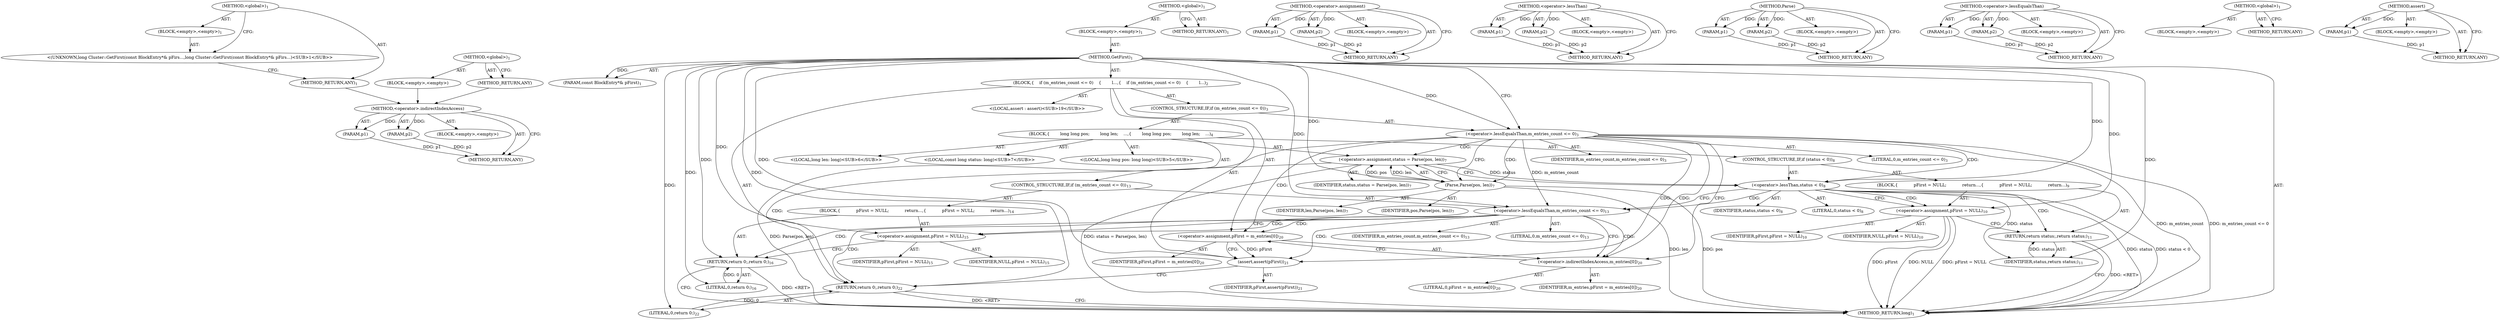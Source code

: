 digraph "&lt;global&gt;" {
vulnerable_99 [label=<(METHOD,&lt;operator&gt;.indirectIndexAccess)>];
vulnerable_100 [label=<(PARAM,p1)>];
vulnerable_101 [label=<(PARAM,p2)>];
vulnerable_102 [label=<(BLOCK,&lt;empty&gt;,&lt;empty&gt;)>];
vulnerable_103 [label=<(METHOD_RETURN,ANY)>];
vulnerable_6 [label=<(METHOD,&lt;global&gt;)<SUB>1</SUB>>];
vulnerable_7 [label=<(BLOCK,&lt;empty&gt;,&lt;empty&gt;)<SUB>1</SUB>>];
vulnerable_8 [label=<(METHOD,GetFirst)<SUB>1</SUB>>];
vulnerable_9 [label=<(PARAM,const BlockEntry*&amp; pFirst)<SUB>1</SUB>>];
vulnerable_10 [label=<(BLOCK,{
    if (m_entries_count &lt;= 0)
    {
        l...,{
    if (m_entries_count &lt;= 0)
    {
        l...)<SUB>2</SUB>>];
vulnerable_11 [label=<(CONTROL_STRUCTURE,IF,if (m_entries_count &lt;= 0))<SUB>3</SUB>>];
vulnerable_12 [label=<(&lt;operator&gt;.lessEqualsThan,m_entries_count &lt;= 0)<SUB>3</SUB>>];
vulnerable_13 [label=<(IDENTIFIER,m_entries_count,m_entries_count &lt;= 0)<SUB>3</SUB>>];
vulnerable_14 [label=<(LITERAL,0,m_entries_count &lt;= 0)<SUB>3</SUB>>];
vulnerable_15 [label=<(BLOCK,{
        long long pos;
        long len;
    ...,{
        long long pos;
        long len;
    ...)<SUB>4</SUB>>];
vulnerable_16 [label="<(LOCAL,long long pos: long long)<SUB>5</SUB>>"];
vulnerable_17 [label="<(LOCAL,long len: long)<SUB>6</SUB>>"];
vulnerable_18 [label="<(LOCAL,const long status: long)<SUB>7</SUB>>"];
vulnerable_19 [label=<(&lt;operator&gt;.assignment,status = Parse(pos, len))<SUB>7</SUB>>];
vulnerable_20 [label=<(IDENTIFIER,status,status = Parse(pos, len))<SUB>7</SUB>>];
vulnerable_21 [label=<(Parse,Parse(pos, len))<SUB>7</SUB>>];
vulnerable_22 [label=<(IDENTIFIER,pos,Parse(pos, len))<SUB>7</SUB>>];
vulnerable_23 [label=<(IDENTIFIER,len,Parse(pos, len))<SUB>7</SUB>>];
vulnerable_24 [label=<(CONTROL_STRUCTURE,IF,if (status &lt; 0))<SUB>8</SUB>>];
vulnerable_25 [label=<(&lt;operator&gt;.lessThan,status &lt; 0)<SUB>8</SUB>>];
vulnerable_26 [label=<(IDENTIFIER,status,status &lt; 0)<SUB>8</SUB>>];
vulnerable_27 [label=<(LITERAL,0,status &lt; 0)<SUB>8</SUB>>];
vulnerable_28 [label=<(BLOCK,{
            pFirst = NULL;
            return...,{
            pFirst = NULL;
            return...)<SUB>9</SUB>>];
vulnerable_29 [label=<(&lt;operator&gt;.assignment,pFirst = NULL)<SUB>10</SUB>>];
vulnerable_30 [label=<(IDENTIFIER,pFirst,pFirst = NULL)<SUB>10</SUB>>];
vulnerable_31 [label=<(IDENTIFIER,NULL,pFirst = NULL)<SUB>10</SUB>>];
vulnerable_32 [label=<(RETURN,return status;,return status;)<SUB>11</SUB>>];
vulnerable_33 [label=<(IDENTIFIER,status,return status;)<SUB>11</SUB>>];
vulnerable_34 [label=<(CONTROL_STRUCTURE,IF,if (m_entries_count &lt;= 0))<SUB>13</SUB>>];
vulnerable_35 [label=<(&lt;operator&gt;.lessEqualsThan,m_entries_count &lt;= 0)<SUB>13</SUB>>];
vulnerable_36 [label=<(IDENTIFIER,m_entries_count,m_entries_count &lt;= 0)<SUB>13</SUB>>];
vulnerable_37 [label=<(LITERAL,0,m_entries_count &lt;= 0)<SUB>13</SUB>>];
vulnerable_38 [label=<(BLOCK,{
            pFirst = NULL;
            return...,{
            pFirst = NULL;
            return...)<SUB>14</SUB>>];
vulnerable_39 [label=<(&lt;operator&gt;.assignment,pFirst = NULL)<SUB>15</SUB>>];
vulnerable_40 [label=<(IDENTIFIER,pFirst,pFirst = NULL)<SUB>15</SUB>>];
vulnerable_41 [label=<(IDENTIFIER,NULL,pFirst = NULL)<SUB>15</SUB>>];
vulnerable_42 [label=<(RETURN,return 0;,return 0;)<SUB>16</SUB>>];
vulnerable_43 [label=<(LITERAL,0,return 0;)<SUB>16</SUB>>];
vulnerable_44 [label="<(LOCAL,assert : assert)<SUB>19</SUB>>"];
vulnerable_45 [label=<(&lt;operator&gt;.assignment,pFirst = m_entries[0])<SUB>20</SUB>>];
vulnerable_46 [label=<(IDENTIFIER,pFirst,pFirst = m_entries[0])<SUB>20</SUB>>];
vulnerable_47 [label=<(&lt;operator&gt;.indirectIndexAccess,m_entries[0])<SUB>20</SUB>>];
vulnerable_48 [label=<(IDENTIFIER,m_entries,pFirst = m_entries[0])<SUB>20</SUB>>];
vulnerable_49 [label=<(LITERAL,0,pFirst = m_entries[0])<SUB>20</SUB>>];
vulnerable_50 [label=<(assert,assert(pFirst))<SUB>21</SUB>>];
vulnerable_51 [label=<(IDENTIFIER,pFirst,assert(pFirst))<SUB>21</SUB>>];
vulnerable_52 [label=<(RETURN,return 0;,return 0;)<SUB>22</SUB>>];
vulnerable_53 [label=<(LITERAL,0,return 0;)<SUB>22</SUB>>];
vulnerable_54 [label=<(METHOD_RETURN,long)<SUB>1</SUB>>];
vulnerable_56 [label=<(METHOD_RETURN,ANY)<SUB>1</SUB>>];
vulnerable_84 [label=<(METHOD,&lt;operator&gt;.assignment)>];
vulnerable_85 [label=<(PARAM,p1)>];
vulnerable_86 [label=<(PARAM,p2)>];
vulnerable_87 [label=<(BLOCK,&lt;empty&gt;,&lt;empty&gt;)>];
vulnerable_88 [label=<(METHOD_RETURN,ANY)>];
vulnerable_94 [label=<(METHOD,&lt;operator&gt;.lessThan)>];
vulnerable_95 [label=<(PARAM,p1)>];
vulnerable_96 [label=<(PARAM,p2)>];
vulnerable_97 [label=<(BLOCK,&lt;empty&gt;,&lt;empty&gt;)>];
vulnerable_98 [label=<(METHOD_RETURN,ANY)>];
vulnerable_89 [label=<(METHOD,Parse)>];
vulnerable_90 [label=<(PARAM,p1)>];
vulnerable_91 [label=<(PARAM,p2)>];
vulnerable_92 [label=<(BLOCK,&lt;empty&gt;,&lt;empty&gt;)>];
vulnerable_93 [label=<(METHOD_RETURN,ANY)>];
vulnerable_79 [label=<(METHOD,&lt;operator&gt;.lessEqualsThan)>];
vulnerable_80 [label=<(PARAM,p1)>];
vulnerable_81 [label=<(PARAM,p2)>];
vulnerable_82 [label=<(BLOCK,&lt;empty&gt;,&lt;empty&gt;)>];
vulnerable_83 [label=<(METHOD_RETURN,ANY)>];
vulnerable_73 [label=<(METHOD,&lt;global&gt;)<SUB>1</SUB>>];
vulnerable_74 [label=<(BLOCK,&lt;empty&gt;,&lt;empty&gt;)>];
vulnerable_75 [label=<(METHOD_RETURN,ANY)>];
vulnerable_104 [label=<(METHOD,assert)>];
vulnerable_105 [label=<(PARAM,p1)>];
vulnerable_106 [label=<(BLOCK,&lt;empty&gt;,&lt;empty&gt;)>];
vulnerable_107 [label=<(METHOD_RETURN,ANY)>];
fixed_6 [label=<(METHOD,&lt;global&gt;)<SUB>1</SUB>>];
fixed_7 [label=<(BLOCK,&lt;empty&gt;,&lt;empty&gt;)<SUB>1</SUB>>];
fixed_8 [label="<(UNKNOWN,long Cluster::GetFirst(const BlockEntry*&amp; pFirs...,long Cluster::GetFirst(const BlockEntry*&amp; pFirs...)<SUB>1</SUB>>"];
fixed_9 [label=<(METHOD_RETURN,ANY)<SUB>1</SUB>>];
fixed_14 [label=<(METHOD,&lt;global&gt;)<SUB>1</SUB>>];
fixed_15 [label=<(BLOCK,&lt;empty&gt;,&lt;empty&gt;)>];
fixed_16 [label=<(METHOD_RETURN,ANY)>];
vulnerable_99 -> vulnerable_100  [key=0, label="AST: "];
vulnerable_99 -> vulnerable_100  [key=1, label="DDG: "];
vulnerable_99 -> vulnerable_102  [key=0, label="AST: "];
vulnerable_99 -> vulnerable_101  [key=0, label="AST: "];
vulnerable_99 -> vulnerable_101  [key=1, label="DDG: "];
vulnerable_99 -> vulnerable_103  [key=0, label="AST: "];
vulnerable_99 -> vulnerable_103  [key=1, label="CFG: "];
vulnerable_100 -> vulnerable_103  [key=0, label="DDG: p1"];
vulnerable_101 -> vulnerable_103  [key=0, label="DDG: p2"];
vulnerable_6 -> vulnerable_7  [key=0, label="AST: "];
vulnerable_6 -> vulnerable_56  [key=0, label="AST: "];
vulnerable_6 -> vulnerable_56  [key=1, label="CFG: "];
vulnerable_7 -> vulnerable_8  [key=0, label="AST: "];
vulnerable_8 -> vulnerable_9  [key=0, label="AST: "];
vulnerable_8 -> vulnerable_9  [key=1, label="DDG: "];
vulnerable_8 -> vulnerable_10  [key=0, label="AST: "];
vulnerable_8 -> vulnerable_54  [key=0, label="AST: "];
vulnerable_8 -> vulnerable_12  [key=0, label="CFG: "];
vulnerable_8 -> vulnerable_12  [key=1, label="DDG: "];
vulnerable_8 -> vulnerable_52  [key=0, label="DDG: "];
vulnerable_8 -> vulnerable_50  [key=0, label="DDG: "];
vulnerable_8 -> vulnerable_53  [key=0, label="DDG: "];
vulnerable_8 -> vulnerable_21  [key=0, label="DDG: "];
vulnerable_8 -> vulnerable_25  [key=0, label="DDG: "];
vulnerable_8 -> vulnerable_29  [key=0, label="DDG: "];
vulnerable_8 -> vulnerable_35  [key=0, label="DDG: "];
vulnerable_8 -> vulnerable_39  [key=0, label="DDG: "];
vulnerable_8 -> vulnerable_42  [key=0, label="DDG: "];
vulnerable_8 -> vulnerable_33  [key=0, label="DDG: "];
vulnerable_8 -> vulnerable_43  [key=0, label="DDG: "];
vulnerable_10 -> vulnerable_11  [key=0, label="AST: "];
vulnerable_10 -> vulnerable_44  [key=0, label="AST: "];
vulnerable_10 -> vulnerable_45  [key=0, label="AST: "];
vulnerable_10 -> vulnerable_50  [key=0, label="AST: "];
vulnerable_10 -> vulnerable_52  [key=0, label="AST: "];
vulnerable_11 -> vulnerable_12  [key=0, label="AST: "];
vulnerable_11 -> vulnerable_15  [key=0, label="AST: "];
vulnerable_12 -> vulnerable_13  [key=0, label="AST: "];
vulnerable_12 -> vulnerable_14  [key=0, label="AST: "];
vulnerable_12 -> vulnerable_21  [key=0, label="CFG: "];
vulnerable_12 -> vulnerable_21  [key=1, label="CDG: "];
vulnerable_12 -> vulnerable_47  [key=0, label="CFG: "];
vulnerable_12 -> vulnerable_47  [key=1, label="CDG: "];
vulnerable_12 -> vulnerable_54  [key=0, label="DDG: m_entries_count"];
vulnerable_12 -> vulnerable_54  [key=1, label="DDG: m_entries_count &lt;= 0"];
vulnerable_12 -> vulnerable_35  [key=0, label="DDG: m_entries_count"];
vulnerable_12 -> vulnerable_19  [key=0, label="CDG: "];
vulnerable_12 -> vulnerable_52  [key=0, label="CDG: "];
vulnerable_12 -> vulnerable_25  [key=0, label="CDG: "];
vulnerable_12 -> vulnerable_45  [key=0, label="CDG: "];
vulnerable_12 -> vulnerable_50  [key=0, label="CDG: "];
vulnerable_15 -> vulnerable_16  [key=0, label="AST: "];
vulnerable_15 -> vulnerable_17  [key=0, label="AST: "];
vulnerable_15 -> vulnerable_18  [key=0, label="AST: "];
vulnerable_15 -> vulnerable_19  [key=0, label="AST: "];
vulnerable_15 -> vulnerable_24  [key=0, label="AST: "];
vulnerable_15 -> vulnerable_34  [key=0, label="AST: "];
vulnerable_19 -> vulnerable_20  [key=0, label="AST: "];
vulnerable_19 -> vulnerable_21  [key=0, label="AST: "];
vulnerable_19 -> vulnerable_25  [key=0, label="CFG: "];
vulnerable_19 -> vulnerable_25  [key=1, label="DDG: status"];
vulnerable_19 -> vulnerable_54  [key=0, label="DDG: Parse(pos, len)"];
vulnerable_19 -> vulnerable_54  [key=1, label="DDG: status = Parse(pos, len)"];
vulnerable_21 -> vulnerable_22  [key=0, label="AST: "];
vulnerable_21 -> vulnerable_23  [key=0, label="AST: "];
vulnerable_21 -> vulnerable_19  [key=0, label="CFG: "];
vulnerable_21 -> vulnerable_19  [key=1, label="DDG: pos"];
vulnerable_21 -> vulnerable_19  [key=2, label="DDG: len"];
vulnerable_21 -> vulnerable_54  [key=0, label="DDG: pos"];
vulnerable_21 -> vulnerable_54  [key=1, label="DDG: len"];
vulnerable_24 -> vulnerable_25  [key=0, label="AST: "];
vulnerable_24 -> vulnerable_28  [key=0, label="AST: "];
vulnerable_25 -> vulnerable_26  [key=0, label="AST: "];
vulnerable_25 -> vulnerable_27  [key=0, label="AST: "];
vulnerable_25 -> vulnerable_29  [key=0, label="CFG: "];
vulnerable_25 -> vulnerable_29  [key=1, label="CDG: "];
vulnerable_25 -> vulnerable_35  [key=0, label="CFG: "];
vulnerable_25 -> vulnerable_35  [key=1, label="CDG: "];
vulnerable_25 -> vulnerable_54  [key=0, label="DDG: status"];
vulnerable_25 -> vulnerable_54  [key=1, label="DDG: status &lt; 0"];
vulnerable_25 -> vulnerable_33  [key=0, label="DDG: status"];
vulnerable_25 -> vulnerable_32  [key=0, label="CDG: "];
vulnerable_28 -> vulnerable_29  [key=0, label="AST: "];
vulnerable_28 -> vulnerable_32  [key=0, label="AST: "];
vulnerable_29 -> vulnerable_30  [key=0, label="AST: "];
vulnerable_29 -> vulnerable_31  [key=0, label="AST: "];
vulnerable_29 -> vulnerable_32  [key=0, label="CFG: "];
vulnerable_29 -> vulnerable_54  [key=0, label="DDG: pFirst"];
vulnerable_29 -> vulnerable_54  [key=1, label="DDG: NULL"];
vulnerable_29 -> vulnerable_54  [key=2, label="DDG: pFirst = NULL"];
vulnerable_32 -> vulnerable_33  [key=0, label="AST: "];
vulnerable_32 -> vulnerable_54  [key=0, label="CFG: "];
vulnerable_32 -> vulnerable_54  [key=1, label="DDG: &lt;RET&gt;"];
vulnerable_33 -> vulnerable_32  [key=0, label="DDG: status"];
vulnerable_34 -> vulnerable_35  [key=0, label="AST: "];
vulnerable_34 -> vulnerable_38  [key=0, label="AST: "];
vulnerable_35 -> vulnerable_36  [key=0, label="AST: "];
vulnerable_35 -> vulnerable_37  [key=0, label="AST: "];
vulnerable_35 -> vulnerable_39  [key=0, label="CFG: "];
vulnerable_35 -> vulnerable_39  [key=1, label="CDG: "];
vulnerable_35 -> vulnerable_47  [key=0, label="CFG: "];
vulnerable_35 -> vulnerable_47  [key=1, label="CDG: "];
vulnerable_35 -> vulnerable_42  [key=0, label="CDG: "];
vulnerable_35 -> vulnerable_52  [key=0, label="CDG: "];
vulnerable_35 -> vulnerable_45  [key=0, label="CDG: "];
vulnerable_35 -> vulnerable_50  [key=0, label="CDG: "];
vulnerable_38 -> vulnerable_39  [key=0, label="AST: "];
vulnerable_38 -> vulnerable_42  [key=0, label="AST: "];
vulnerable_39 -> vulnerable_40  [key=0, label="AST: "];
vulnerable_39 -> vulnerable_41  [key=0, label="AST: "];
vulnerable_39 -> vulnerable_42  [key=0, label="CFG: "];
vulnerable_42 -> vulnerable_43  [key=0, label="AST: "];
vulnerable_42 -> vulnerable_54  [key=0, label="CFG: "];
vulnerable_42 -> vulnerable_54  [key=1, label="DDG: &lt;RET&gt;"];
vulnerable_43 -> vulnerable_42  [key=0, label="DDG: 0"];
vulnerable_45 -> vulnerable_46  [key=0, label="AST: "];
vulnerable_45 -> vulnerable_47  [key=0, label="AST: "];
vulnerable_45 -> vulnerable_50  [key=0, label="CFG: "];
vulnerable_45 -> vulnerable_50  [key=1, label="DDG: pFirst"];
vulnerable_47 -> vulnerable_48  [key=0, label="AST: "];
vulnerable_47 -> vulnerable_49  [key=0, label="AST: "];
vulnerable_47 -> vulnerable_45  [key=0, label="CFG: "];
vulnerable_50 -> vulnerable_51  [key=0, label="AST: "];
vulnerable_50 -> vulnerable_52  [key=0, label="CFG: "];
vulnerable_52 -> vulnerable_53  [key=0, label="AST: "];
vulnerable_52 -> vulnerable_54  [key=0, label="CFG: "];
vulnerable_52 -> vulnerable_54  [key=1, label="DDG: &lt;RET&gt;"];
vulnerable_53 -> vulnerable_52  [key=0, label="DDG: 0"];
vulnerable_84 -> vulnerable_85  [key=0, label="AST: "];
vulnerable_84 -> vulnerable_85  [key=1, label="DDG: "];
vulnerable_84 -> vulnerable_87  [key=0, label="AST: "];
vulnerable_84 -> vulnerable_86  [key=0, label="AST: "];
vulnerable_84 -> vulnerable_86  [key=1, label="DDG: "];
vulnerable_84 -> vulnerable_88  [key=0, label="AST: "];
vulnerable_84 -> vulnerable_88  [key=1, label="CFG: "];
vulnerable_85 -> vulnerable_88  [key=0, label="DDG: p1"];
vulnerable_86 -> vulnerable_88  [key=0, label="DDG: p2"];
vulnerable_94 -> vulnerable_95  [key=0, label="AST: "];
vulnerable_94 -> vulnerable_95  [key=1, label="DDG: "];
vulnerable_94 -> vulnerable_97  [key=0, label="AST: "];
vulnerable_94 -> vulnerable_96  [key=0, label="AST: "];
vulnerable_94 -> vulnerable_96  [key=1, label="DDG: "];
vulnerable_94 -> vulnerable_98  [key=0, label="AST: "];
vulnerable_94 -> vulnerable_98  [key=1, label="CFG: "];
vulnerable_95 -> vulnerable_98  [key=0, label="DDG: p1"];
vulnerable_96 -> vulnerable_98  [key=0, label="DDG: p2"];
vulnerable_89 -> vulnerable_90  [key=0, label="AST: "];
vulnerable_89 -> vulnerable_90  [key=1, label="DDG: "];
vulnerable_89 -> vulnerable_92  [key=0, label="AST: "];
vulnerable_89 -> vulnerable_91  [key=0, label="AST: "];
vulnerable_89 -> vulnerable_91  [key=1, label="DDG: "];
vulnerable_89 -> vulnerable_93  [key=0, label="AST: "];
vulnerable_89 -> vulnerable_93  [key=1, label="CFG: "];
vulnerable_90 -> vulnerable_93  [key=0, label="DDG: p1"];
vulnerable_91 -> vulnerable_93  [key=0, label="DDG: p2"];
vulnerable_79 -> vulnerable_80  [key=0, label="AST: "];
vulnerable_79 -> vulnerable_80  [key=1, label="DDG: "];
vulnerable_79 -> vulnerable_82  [key=0, label="AST: "];
vulnerable_79 -> vulnerable_81  [key=0, label="AST: "];
vulnerable_79 -> vulnerable_81  [key=1, label="DDG: "];
vulnerable_79 -> vulnerable_83  [key=0, label="AST: "];
vulnerable_79 -> vulnerable_83  [key=1, label="CFG: "];
vulnerable_80 -> vulnerable_83  [key=0, label="DDG: p1"];
vulnerable_81 -> vulnerable_83  [key=0, label="DDG: p2"];
vulnerable_73 -> vulnerable_74  [key=0, label="AST: "];
vulnerable_73 -> vulnerable_75  [key=0, label="AST: "];
vulnerable_73 -> vulnerable_75  [key=1, label="CFG: "];
vulnerable_104 -> vulnerable_105  [key=0, label="AST: "];
vulnerable_104 -> vulnerable_105  [key=1, label="DDG: "];
vulnerable_104 -> vulnerable_106  [key=0, label="AST: "];
vulnerable_104 -> vulnerable_107  [key=0, label="AST: "];
vulnerable_104 -> vulnerable_107  [key=1, label="CFG: "];
vulnerable_105 -> vulnerable_107  [key=0, label="DDG: p1"];
fixed_6 -> fixed_7  [key=0, label="AST: "];
fixed_6 -> fixed_9  [key=0, label="AST: "];
fixed_6 -> fixed_8  [key=0, label="CFG: "];
fixed_7 -> fixed_8  [key=0, label="AST: "];
fixed_8 -> fixed_9  [key=0, label="CFG: "];
fixed_9 -> vulnerable_99  [key=0];
fixed_14 -> fixed_15  [key=0, label="AST: "];
fixed_14 -> fixed_16  [key=0, label="AST: "];
fixed_14 -> fixed_16  [key=1, label="CFG: "];
fixed_15 -> vulnerable_99  [key=0];
fixed_16 -> vulnerable_99  [key=0];
}
